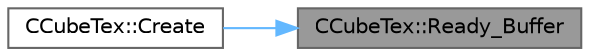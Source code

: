 digraph "CCubeTex::Ready_Buffer"
{
 // LATEX_PDF_SIZE
  bgcolor="transparent";
  edge [fontname=Helvetica,fontsize=10,labelfontname=Helvetica,labelfontsize=10];
  node [fontname=Helvetica,fontsize=10,shape=box,height=0.2,width=0.4];
  rankdir="RL";
  Node1 [id="Node000001",label="CCubeTex::Ready_Buffer",height=0.2,width=0.4,color="gray40", fillcolor="grey60", style="filled", fontcolor="black",tooltip=" "];
  Node1 -> Node2 [id="edge1_Node000001_Node000002",dir="back",color="steelblue1",style="solid",tooltip=" "];
  Node2 [id="Node000002",label="CCubeTex::Create",height=0.2,width=0.4,color="grey40", fillcolor="white", style="filled",URL="$class_c_cube_tex.html#ab51a54e381a5d5aa64b764be1391b802",tooltip=" "];
}
